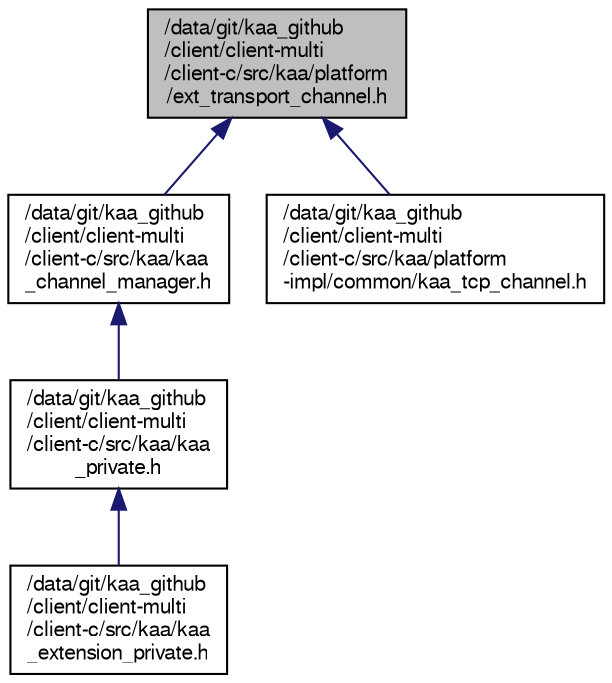 digraph "/data/git/kaa_github/client/client-multi/client-c/src/kaa/platform/ext_transport_channel.h"
{
  bgcolor="transparent";
  edge [fontname="FreeSans",fontsize="10",labelfontname="FreeSans",labelfontsize="10"];
  node [fontname="FreeSans",fontsize="10",shape=record];
  Node1 [label="/data/git/kaa_github\l/client/client-multi\l/client-c/src/kaa/platform\l/ext_transport_channel.h",height=0.2,width=0.4,color="black", fillcolor="grey75", style="filled" fontcolor="black"];
  Node1 -> Node2 [dir="back",color="midnightblue",fontsize="10",style="solid",fontname="FreeSans"];
  Node2 [label="/data/git/kaa_github\l/client/client-multi\l/client-c/src/kaa/kaa\l_channel_manager.h",height=0.2,width=0.4,color="black",URL="$kaa__channel__manager_8h.html",tooltip="User defined channels manager for Kaa C SDK. "];
  Node2 -> Node3 [dir="back",color="midnightblue",fontsize="10",style="solid",fontname="FreeSans"];
  Node3 [label="/data/git/kaa_github\l/client/client-multi\l/client-c/src/kaa/kaa\l_private.h",height=0.2,width=0.4,color="black",URL="$kaa__private_8h.html"];
  Node3 -> Node4 [dir="back",color="midnightblue",fontsize="10",style="solid",fontname="FreeSans"];
  Node4 [label="/data/git/kaa_github\l/client/client-multi\l/client-c/src/kaa/kaa\l_extension_private.h",height=0.2,width=0.4,color="black",URL="$kaa__extension__private_8h.html"];
  Node1 -> Node5 [dir="back",color="midnightblue",fontsize="10",style="solid",fontname="FreeSans"];
  Node5 [label="/data/git/kaa_github\l/client/client-multi\l/client-c/src/kaa/platform\l-impl/common/kaa_tcp_channel.h",height=0.2,width=0.4,color="black",URL="$kaa__tcp__channel_8h.html"];
}
